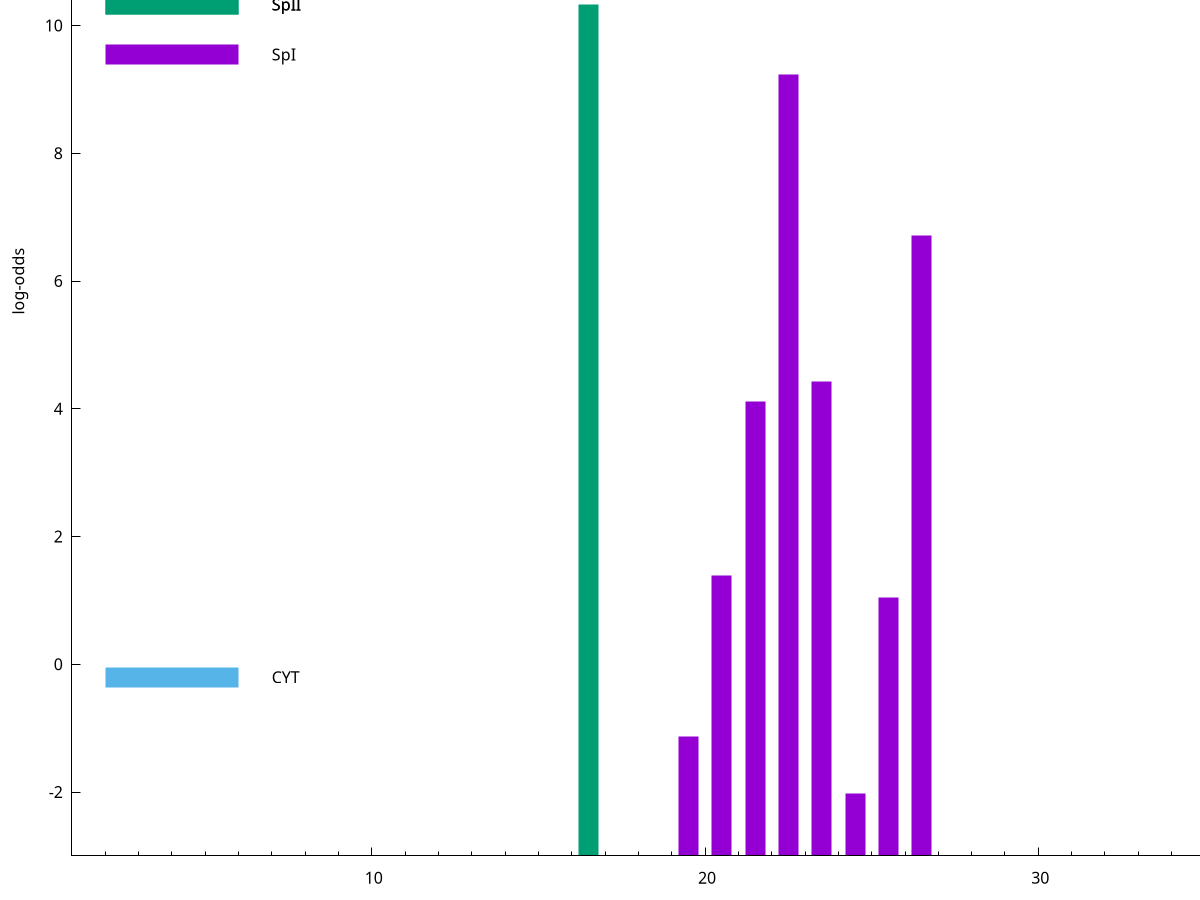 set title "LipoP predictions for SRR4017849.gff"
set size 2., 1.4
set xrange [1:70] 
set mxtics 10
set yrange [-3:15]
set y2range [0:18]
set ylabel "log-odds"
set term postscript eps color solid "Helvetica" 30
set output "SRR4017849.gff36.eps"
set arrow from 2,10.3308 to 6,10.3308 nohead lt 2 lw 20
set label "SpII" at 7,10.3308
set arrow from 2,9.54874 to 6,9.54874 nohead lt 1 lw 20
set label "SpI" at 7,9.54874
set arrow from 2,-0.200913 to 6,-0.200913 nohead lt 3 lw 20
set label "CYT" at 7,-0.200913
set arrow from 2,10.3308 to 6,10.3308 nohead lt 2 lw 20
set label "SpII" at 7,10.3308
# NOTE: The scores below are the log-odds scores with the threshold
# NOTE: subtracted (a hack to make gnuplot make the histogram all
# NOTE: look nice).
plot "-" axes x1y2 title "" with impulses lt 2 lw 20, "-" axes x1y2 title "" with impulses lt 1 lw 20
16.500000 13.330800
e
22.500000 12.226960
26.500000 9.720250
23.500000 7.427930
21.500000 7.114120
20.500000 4.386590
25.500000 4.047580
19.500000 1.866380
24.500000 0.975250
e
exit
